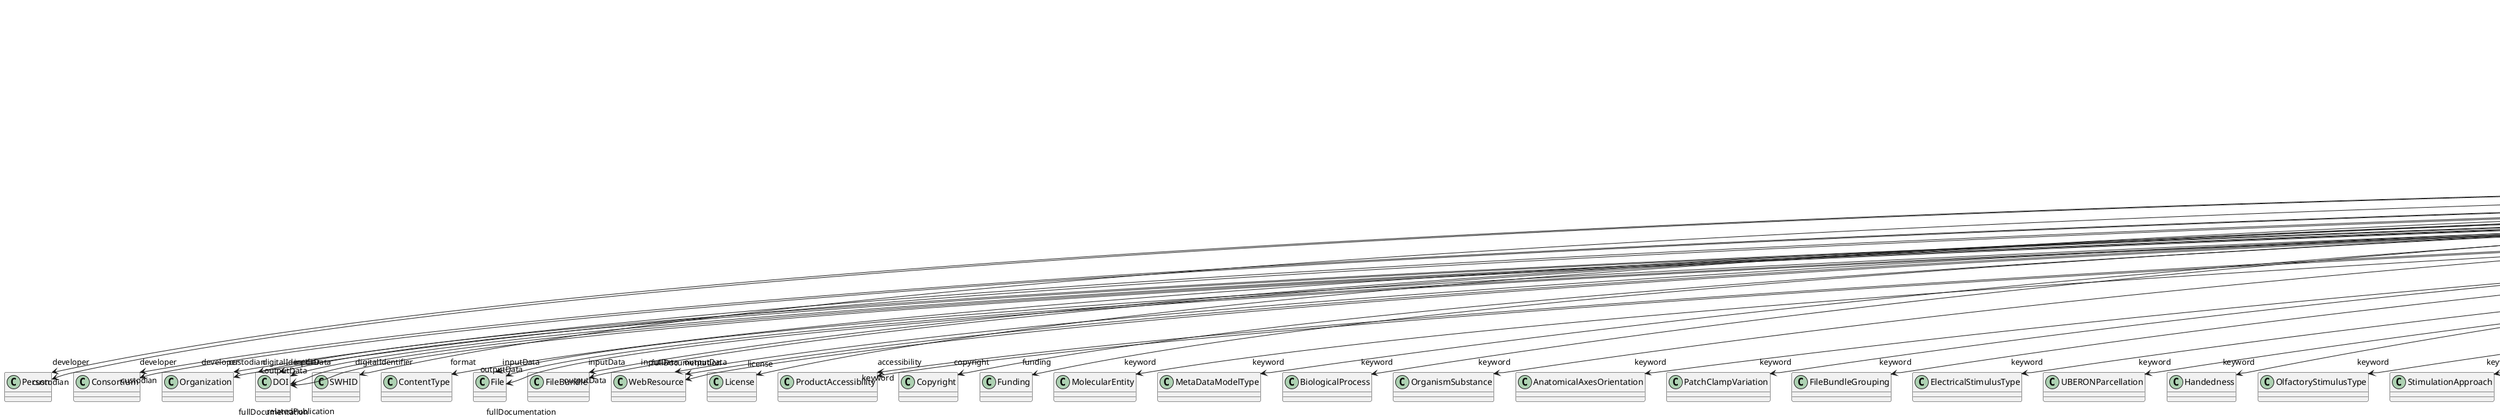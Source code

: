 @startuml
class ModelVersion {
+developer
+digitalIdentifier
+format
+inputData
+isAlternativeVersionOf
+isNewVersionOf
+license
+outputData
+accessibility
+copyright
+custodian
+description
+fullDocumentation
+fullName
+funding
+homepage
+howToCite
+keyword
+otherContribution
+relatedPublication
+releaseDate
+repository
+shortName
+supportChannel
+versionIdentifier
+versionInnovation

}
ModelVersion -d-> "developer" Person
ModelVersion -d-> "developer" Consortium
ModelVersion -d-> "developer" Organization
ModelVersion -d-> "digitalIdentifier" DOI
ModelVersion -d-> "digitalIdentifier" SWHID
ModelVersion -d-> "format" ContentType
ModelVersion -d-> "inputData" DOI
ModelVersion -d-> "inputData" File
ModelVersion -d-> "inputData" FileBundle
ModelVersion -d-> "inputData" WebResource
ModelVersion -d-> "isAlternativeVersionOf" ModelVersion
ModelVersion -d-> "isNewVersionOf" ModelVersion
ModelVersion -d-> "license" License
ModelVersion -d-> "outputData" DOI
ModelVersion -d-> "outputData" File
ModelVersion -d-> "outputData" FileBundle
ModelVersion -d-> "outputData" WebResource
ModelVersion -d-> "accessibility" ProductAccessibility
ModelVersion -d-> "copyright" Copyright
ModelVersion -d-> "custodian" Person
ModelVersion -d-> "custodian" Consortium
ModelVersion -d-> "custodian" Organization
ModelVersion -d-> "fullDocumentation" DOI
ModelVersion -d-> "fullDocumentation" File
ModelVersion -d-> "fullDocumentation" WebResource
ModelVersion -d-> "funding" Funding
ModelVersion -d-> "keyword" MolecularEntity
ModelVersion -d-> "keyword" MetaDataModelType
ModelVersion -d-> "keyword" BiologicalProcess
ModelVersion -d-> "keyword" OrganismSubstance
ModelVersion -d-> "keyword" AnatomicalAxesOrientation
ModelVersion -d-> "keyword" PatchClampVariation
ModelVersion -d-> "keyword" FileBundleGrouping
ModelVersion -d-> "keyword" ElectricalStimulusType
ModelVersion -d-> "keyword" UBERONParcellation
ModelVersion -d-> "keyword" Handedness
ModelVersion -d-> "keyword" OlfactoryStimulusType
ModelVersion -d-> "keyword" StimulationApproach
ModelVersion -d-> "keyword" DiseaseModel
ModelVersion -d-> "keyword" OperatingDevice
ModelVersion -d-> "keyword" Colormap
ModelVersion -d-> "keyword" Disease
ModelVersion -d-> "keyword" AnnotationCriteriaType
ModelVersion -d-> "keyword" ChemicalMixtureType
ModelVersion -d-> "keyword" GustatoryStimulusType
ModelVersion -d-> "keyword" EthicsAssessment
ModelVersion -d-> "keyword" ExperimentalApproach
ModelVersion -d-> "keyword" OperatingSystem
ModelVersion -d-> "keyword" SemanticDataType
ModelVersion -d-> "keyword" AuditoryStimulusType
ModelVersion -d-> "keyword" MeasuredQuantity
ModelVersion -d-> "keyword" UnitOfMeasurement
ModelVersion -d-> "keyword" OpticalStimulusType
ModelVersion -d-> "keyword" CellCultureType
ModelVersion -d-> "keyword" DataType
ModelVersion -d-> "keyword" ProductAccessibility
ModelVersion -d-> "keyword" BreedingType
ModelVersion -d-> "keyword" TactileStimulusType
ModelVersion -d-> "keyword" BiologicalOrder
ModelVersion -d-> "keyword" ModelScope
ModelVersion -d-> "keyword" AgeCategory
ModelVersion -d-> "keyword" OrganismSystem
ModelVersion -d-> "keyword" AnnotationType
ModelVersion -d-> "keyword" Laterality
ModelVersion -d-> "keyword" BiologicalSex
ModelVersion -d-> "keyword" SoftwareFeature
ModelVersion -d-> "keyword" PreparationType
ModelVersion -d-> "keyword" VisualStimulusType
ModelVersion -d-> "keyword" LearningResourceType
ModelVersion -d-> "keyword" DeviceType
ModelVersion -d-> "keyword" ProgrammingLanguage
ModelVersion -d-> "keyword" DifferenceMeasure
ModelVersion -d-> "keyword" CellType
ModelVersion -d-> "keyword" SetupType
ModelVersion -d-> "keyword" TissueSampleAttribute
ModelVersion -d-> "keyword" SoftwareApplicationCategory
ModelVersion -d-> "keyword" TypeOfUncertainty
ModelVersion -d-> "keyword" AnalysisTechnique
ModelVersion -d-> "keyword" SubjectAttribute
ModelVersion -d-> "keyword" EducationalLevel
ModelVersion -d-> "keyword" Terminology
ModelVersion -d-> "keyword" Service
ModelVersion -d-> "keyword" CranialWindowReinforcementType
ModelVersion -d-> "keyword" FileRepositoryType
ModelVersion -d-> "keyword" StimulationTechnique
ModelVersion -d-> "keyword" Organ
ModelVersion -d-> "keyword" AnatomicalPlane
ModelVersion -d-> "keyword" AtlasType
ModelVersion -d-> "keyword" QualitativeOverlap
ModelVersion -d-> "keyword" ActionStatusType
ModelVersion -d-> "keyword" Language
ModelVersion -d-> "keyword" Technique
ModelVersion -d-> "keyword" CranialWindowConstructionType
ModelVersion -d-> "keyword" FileUsageRole
ModelVersion -d-> "keyword" MeasuredSignalType
ModelVersion -d-> "keyword" AnatomicalIdentificationType
ModelVersion -d-> "keyword" TissueSampleType
ModelVersion -d-> "keyword" Species
ModelVersion -d-> "keyword" ModelAbstractionLevel
ModelVersion -d-> "keyword" GeneticStrainType
ModelVersion -d-> "keyword" TermSuggestion
ModelVersion -d-> "keyword" SubcellularEntity
ModelVersion -d-> "keyword" ContributionType
ModelVersion -d-> "keyword" CriteriaQualityType
ModelVersion -d-> "otherContribution" Contribution
ModelVersion -d-> "relatedPublication" ScholarlyArticle
ModelVersion -d-> "relatedPublication" Book
ModelVersion -d-> "relatedPublication" Chapter
ModelVersion -d-> "relatedPublication" DOI
ModelVersion -d-> "relatedPublication" ISBN
ModelVersion -d-> "relatedPublication" ISSN
ModelVersion -d-> "relatedPublication" HANDLE
ModelVersion -d-> "repository" FileRepository

@enduml